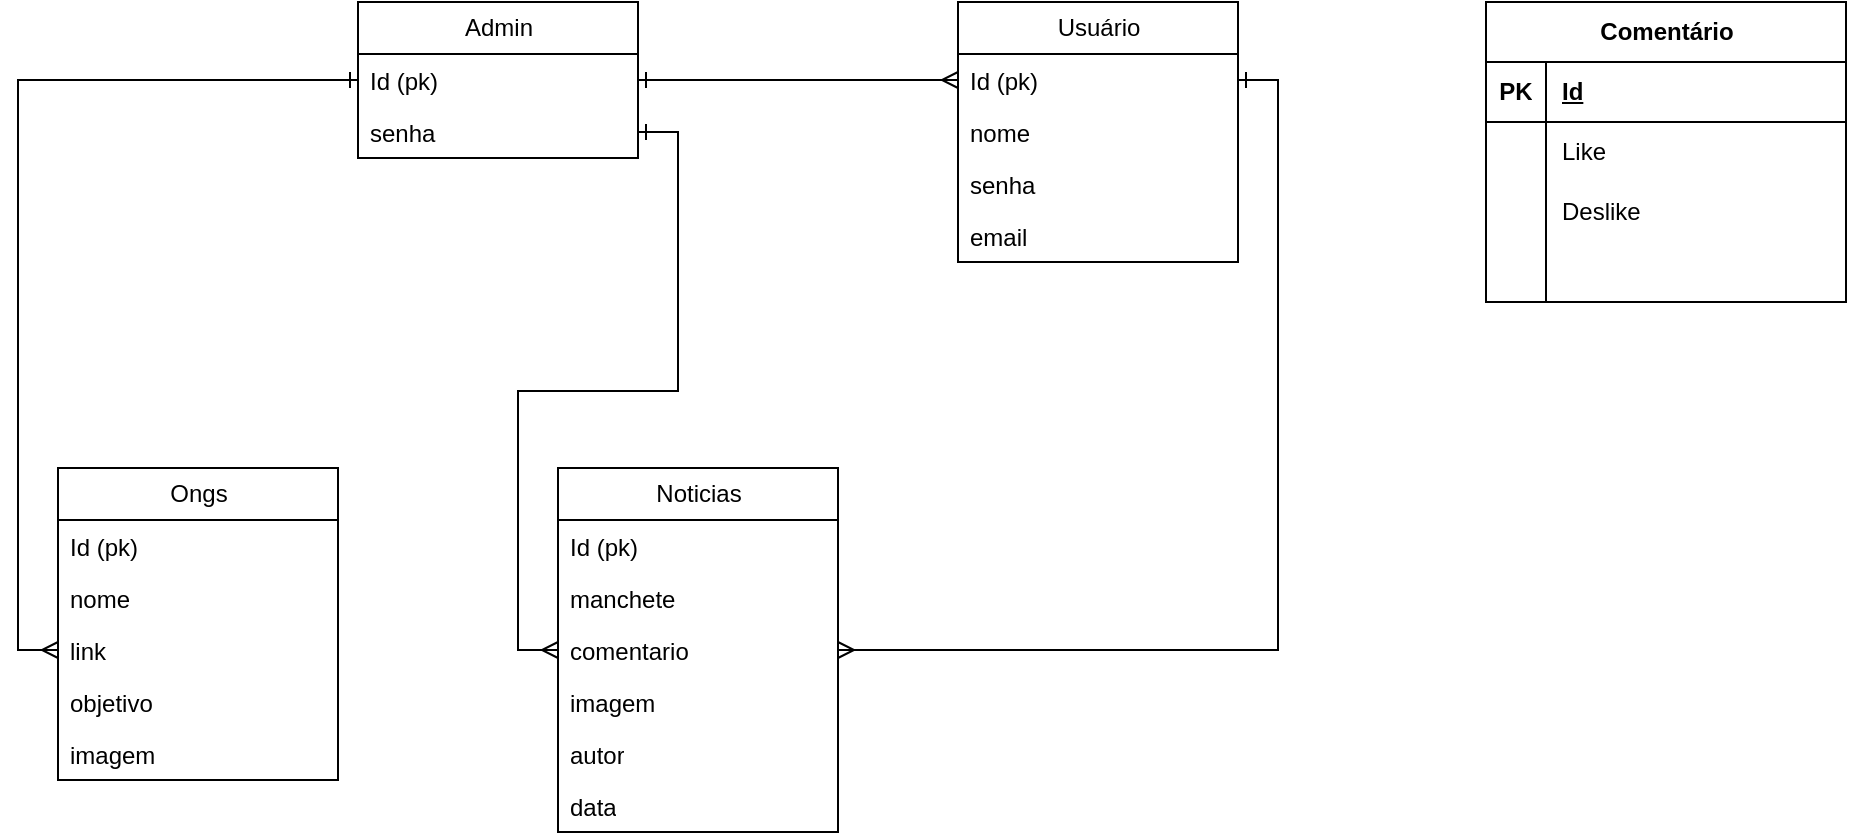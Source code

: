 <mxfile version="28.0.6">
  <diagram name="Página-1" id="ONoixWthwh2SG8i06Igc">
    <mxGraphModel dx="2253" dy="777" grid="1" gridSize="10" guides="1" tooltips="1" connect="1" arrows="1" fold="1" page="1" pageScale="1" pageWidth="827" pageHeight="1169" math="0" shadow="0">
      <root>
        <mxCell id="0" />
        <mxCell id="1" parent="0" />
        <mxCell id="SylQ2MYTvNN2IGterree-5" value="Usuário" style="swimlane;fontStyle=0;childLayout=stackLayout;horizontal=1;startSize=26;fillColor=none;horizontalStack=0;resizeParent=1;resizeParentMax=0;resizeLast=0;collapsible=1;marginBottom=0;html=1;" vertex="1" parent="1">
          <mxGeometry x="60" y="80" width="140" height="130" as="geometry" />
        </mxCell>
        <mxCell id="SylQ2MYTvNN2IGterree-39" value="&lt;div&gt;Id (pk)&lt;/div&gt;" style="text;strokeColor=none;fillColor=none;align=left;verticalAlign=top;spacingLeft=4;spacingRight=4;overflow=hidden;rotatable=0;points=[[0,0.5],[1,0.5]];portConstraint=eastwest;whiteSpace=wrap;html=1;" vertex="1" parent="SylQ2MYTvNN2IGterree-5">
          <mxGeometry y="26" width="140" height="26" as="geometry" />
        </mxCell>
        <mxCell id="SylQ2MYTvNN2IGterree-7" value="nome" style="text;strokeColor=none;fillColor=none;align=left;verticalAlign=top;spacingLeft=4;spacingRight=4;overflow=hidden;rotatable=0;points=[[0,0.5],[1,0.5]];portConstraint=eastwest;whiteSpace=wrap;html=1;" vertex="1" parent="SylQ2MYTvNN2IGterree-5">
          <mxGeometry y="52" width="140" height="26" as="geometry" />
        </mxCell>
        <mxCell id="SylQ2MYTvNN2IGterree-25" value="senha" style="text;strokeColor=none;fillColor=none;align=left;verticalAlign=top;spacingLeft=4;spacingRight=4;overflow=hidden;rotatable=0;points=[[0,0.5],[1,0.5]];portConstraint=eastwest;whiteSpace=wrap;html=1;" vertex="1" parent="SylQ2MYTvNN2IGterree-5">
          <mxGeometry y="78" width="140" height="26" as="geometry" />
        </mxCell>
        <mxCell id="SylQ2MYTvNN2IGterree-8" value="email" style="text;strokeColor=none;fillColor=none;align=left;verticalAlign=top;spacingLeft=4;spacingRight=4;overflow=hidden;rotatable=0;points=[[0,0.5],[1,0.5]];portConstraint=eastwest;whiteSpace=wrap;html=1;" vertex="1" parent="SylQ2MYTvNN2IGterree-5">
          <mxGeometry y="104" width="140" height="26" as="geometry" />
        </mxCell>
        <mxCell id="SylQ2MYTvNN2IGterree-9" value="Ongs" style="swimlane;fontStyle=0;childLayout=stackLayout;horizontal=1;startSize=26;fillColor=none;horizontalStack=0;resizeParent=1;resizeParentMax=0;resizeLast=0;collapsible=1;marginBottom=0;html=1;" vertex="1" parent="1">
          <mxGeometry x="-390" y="313" width="140" height="156" as="geometry" />
        </mxCell>
        <mxCell id="SylQ2MYTvNN2IGterree-10" value="Id (pk)" style="text;strokeColor=none;fillColor=none;align=left;verticalAlign=top;spacingLeft=4;spacingRight=4;overflow=hidden;rotatable=0;points=[[0,0.5],[1,0.5]];portConstraint=eastwest;whiteSpace=wrap;html=1;" vertex="1" parent="SylQ2MYTvNN2IGterree-9">
          <mxGeometry y="26" width="140" height="26" as="geometry" />
        </mxCell>
        <mxCell id="SylQ2MYTvNN2IGterree-11" value="nome" style="text;strokeColor=none;fillColor=none;align=left;verticalAlign=top;spacingLeft=4;spacingRight=4;overflow=hidden;rotatable=0;points=[[0,0.5],[1,0.5]];portConstraint=eastwest;whiteSpace=wrap;html=1;" vertex="1" parent="SylQ2MYTvNN2IGterree-9">
          <mxGeometry y="52" width="140" height="26" as="geometry" />
        </mxCell>
        <mxCell id="SylQ2MYTvNN2IGterree-27" value="link" style="text;strokeColor=none;fillColor=none;align=left;verticalAlign=top;spacingLeft=4;spacingRight=4;overflow=hidden;rotatable=0;points=[[0,0.5],[1,0.5]];portConstraint=eastwest;whiteSpace=wrap;html=1;" vertex="1" parent="SylQ2MYTvNN2IGterree-9">
          <mxGeometry y="78" width="140" height="26" as="geometry" />
        </mxCell>
        <mxCell id="SylQ2MYTvNN2IGterree-26" value="objetivo" style="text;strokeColor=none;fillColor=none;align=left;verticalAlign=top;spacingLeft=4;spacingRight=4;overflow=hidden;rotatable=0;points=[[0,0.5],[1,0.5]];portConstraint=eastwest;whiteSpace=wrap;html=1;" vertex="1" parent="SylQ2MYTvNN2IGterree-9">
          <mxGeometry y="104" width="140" height="26" as="geometry" />
        </mxCell>
        <mxCell id="SylQ2MYTvNN2IGterree-12" value="imagem" style="text;strokeColor=none;fillColor=none;align=left;verticalAlign=top;spacingLeft=4;spacingRight=4;overflow=hidden;rotatable=0;points=[[0,0.5],[1,0.5]];portConstraint=eastwest;whiteSpace=wrap;html=1;" vertex="1" parent="SylQ2MYTvNN2IGterree-9">
          <mxGeometry y="130" width="140" height="26" as="geometry" />
        </mxCell>
        <mxCell id="SylQ2MYTvNN2IGterree-13" value="Admin" style="swimlane;fontStyle=0;childLayout=stackLayout;horizontal=1;startSize=26;fillColor=none;horizontalStack=0;resizeParent=1;resizeParentMax=0;resizeLast=0;collapsible=1;marginBottom=0;html=1;" vertex="1" parent="1">
          <mxGeometry x="-240" y="80" width="140" height="78" as="geometry" />
        </mxCell>
        <mxCell id="SylQ2MYTvNN2IGterree-14" value="&lt;div&gt;Id (pk)&lt;/div&gt;" style="text;strokeColor=none;fillColor=none;align=left;verticalAlign=top;spacingLeft=4;spacingRight=4;overflow=hidden;rotatable=0;points=[[0,0.5],[1,0.5]];portConstraint=eastwest;whiteSpace=wrap;html=1;" vertex="1" parent="SylQ2MYTvNN2IGterree-13">
          <mxGeometry y="26" width="140" height="26" as="geometry" />
        </mxCell>
        <mxCell id="SylQ2MYTvNN2IGterree-15" value="senha" style="text;strokeColor=none;fillColor=none;align=left;verticalAlign=top;spacingLeft=4;spacingRight=4;overflow=hidden;rotatable=0;points=[[0,0.5],[1,0.5]];portConstraint=eastwest;whiteSpace=wrap;html=1;" vertex="1" parent="SylQ2MYTvNN2IGterree-13">
          <mxGeometry y="52" width="140" height="26" as="geometry" />
        </mxCell>
        <mxCell id="SylQ2MYTvNN2IGterree-20" value="Noticias" style="swimlane;fontStyle=0;childLayout=stackLayout;horizontal=1;startSize=26;fillColor=none;horizontalStack=0;resizeParent=1;resizeParentMax=0;resizeLast=0;collapsible=1;marginBottom=0;html=1;" vertex="1" parent="1">
          <mxGeometry x="-140" y="313" width="140" height="182" as="geometry" />
        </mxCell>
        <mxCell id="SylQ2MYTvNN2IGterree-38" value="&lt;div&gt;Id (pk)&lt;/div&gt;" style="text;strokeColor=none;fillColor=none;align=left;verticalAlign=top;spacingLeft=4;spacingRight=4;overflow=hidden;rotatable=0;points=[[0,0.5],[1,0.5]];portConstraint=eastwest;whiteSpace=wrap;html=1;" vertex="1" parent="SylQ2MYTvNN2IGterree-20">
          <mxGeometry y="26" width="140" height="26" as="geometry" />
        </mxCell>
        <mxCell id="SylQ2MYTvNN2IGterree-28" value="manchete" style="text;strokeColor=none;fillColor=none;align=left;verticalAlign=top;spacingLeft=4;spacingRight=4;overflow=hidden;rotatable=0;points=[[0,0.5],[1,0.5]];portConstraint=eastwest;whiteSpace=wrap;html=1;" vertex="1" parent="SylQ2MYTvNN2IGterree-20">
          <mxGeometry y="52" width="140" height="26" as="geometry" />
        </mxCell>
        <mxCell id="SylQ2MYTvNN2IGterree-22" value="comentario&lt;div&gt;&lt;br&gt;&lt;/div&gt;" style="text;strokeColor=none;fillColor=none;align=left;verticalAlign=top;spacingLeft=4;spacingRight=4;overflow=hidden;rotatable=0;points=[[0,0.5],[1,0.5]];portConstraint=eastwest;whiteSpace=wrap;html=1;" vertex="1" parent="SylQ2MYTvNN2IGterree-20">
          <mxGeometry y="78" width="140" height="26" as="geometry" />
        </mxCell>
        <mxCell id="SylQ2MYTvNN2IGterree-23" value="imagem" style="text;strokeColor=none;fillColor=none;align=left;verticalAlign=top;spacingLeft=4;spacingRight=4;overflow=hidden;rotatable=0;points=[[0,0.5],[1,0.5]];portConstraint=eastwest;whiteSpace=wrap;html=1;" vertex="1" parent="SylQ2MYTvNN2IGterree-20">
          <mxGeometry y="104" width="140" height="26" as="geometry" />
        </mxCell>
        <mxCell id="SylQ2MYTvNN2IGterree-21" value="autor" style="text;strokeColor=none;fillColor=none;align=left;verticalAlign=top;spacingLeft=4;spacingRight=4;overflow=hidden;rotatable=0;points=[[0,0.5],[1,0.5]];portConstraint=eastwest;whiteSpace=wrap;html=1;" vertex="1" parent="SylQ2MYTvNN2IGterree-20">
          <mxGeometry y="130" width="140" height="26" as="geometry" />
        </mxCell>
        <mxCell id="SylQ2MYTvNN2IGterree-29" value="data" style="text;strokeColor=none;fillColor=none;align=left;verticalAlign=top;spacingLeft=4;spacingRight=4;overflow=hidden;rotatable=0;points=[[0,0.5],[1,0.5]];portConstraint=eastwest;whiteSpace=wrap;html=1;" vertex="1" parent="SylQ2MYTvNN2IGterree-20">
          <mxGeometry y="156" width="140" height="26" as="geometry" />
        </mxCell>
        <mxCell id="SylQ2MYTvNN2IGterree-62" style="edgeStyle=orthogonalEdgeStyle;shape=filledEdge;rounded=0;orthogonalLoop=1;jettySize=auto;html=1;exitX=1;exitY=0.5;exitDx=0;exitDy=0;startArrow=ERone;startFill=0;endArrow=ERmany;endFill=0;" edge="1" parent="1" source="SylQ2MYTvNN2IGterree-14" target="SylQ2MYTvNN2IGterree-39">
          <mxGeometry relative="1" as="geometry" />
        </mxCell>
        <mxCell id="SylQ2MYTvNN2IGterree-65" style="edgeStyle=orthogonalEdgeStyle;shape=filledEdge;rounded=0;orthogonalLoop=1;jettySize=auto;html=1;exitX=0;exitY=0.5;exitDx=0;exitDy=0;entryX=0;entryY=0.5;entryDx=0;entryDy=0;fillColor=default;endArrow=ERmany;endFill=0;startArrow=ERone;startFill=0;" edge="1" parent="1" source="SylQ2MYTvNN2IGterree-14" target="SylQ2MYTvNN2IGterree-27">
          <mxGeometry relative="1" as="geometry" />
        </mxCell>
        <mxCell id="SylQ2MYTvNN2IGterree-66" style="edgeStyle=orthogonalEdgeStyle;shape=filledEdge;rounded=0;orthogonalLoop=1;jettySize=auto;html=1;exitX=1;exitY=0.5;exitDx=0;exitDy=0;entryX=0;entryY=0.5;entryDx=0;entryDy=0;startArrow=ERone;startFill=0;endArrow=ERmany;endFill=0;" edge="1" parent="1" source="SylQ2MYTvNN2IGterree-15" target="SylQ2MYTvNN2IGterree-22">
          <mxGeometry relative="1" as="geometry" />
        </mxCell>
        <mxCell id="SylQ2MYTvNN2IGterree-67" style="edgeStyle=orthogonalEdgeStyle;shape=filledEdge;rounded=0;orthogonalLoop=1;jettySize=auto;html=1;exitX=1;exitY=0.5;exitDx=0;exitDy=0;entryX=1;entryY=0.5;entryDx=0;entryDy=0;startArrow=ERone;startFill=0;endArrow=ERmany;endFill=0;" edge="1" parent="1" source="SylQ2MYTvNN2IGterree-39" target="SylQ2MYTvNN2IGterree-22">
          <mxGeometry relative="1" as="geometry" />
        </mxCell>
        <mxCell id="SylQ2MYTvNN2IGterree-68" value="Comentário" style="shape=table;startSize=30;container=1;collapsible=1;childLayout=tableLayout;fixedRows=1;rowLines=0;fontStyle=1;align=center;resizeLast=1;html=1;" vertex="1" parent="1">
          <mxGeometry x="324" y="80" width="180" height="150" as="geometry" />
        </mxCell>
        <mxCell id="SylQ2MYTvNN2IGterree-69" value="" style="shape=tableRow;horizontal=0;startSize=0;swimlaneHead=0;swimlaneBody=0;fillColor=none;collapsible=0;dropTarget=0;points=[[0,0.5],[1,0.5]];portConstraint=eastwest;top=0;left=0;right=0;bottom=1;" vertex="1" parent="SylQ2MYTvNN2IGterree-68">
          <mxGeometry y="30" width="180" height="30" as="geometry" />
        </mxCell>
        <mxCell id="SylQ2MYTvNN2IGterree-70" value="PK" style="shape=partialRectangle;connectable=0;fillColor=none;top=0;left=0;bottom=0;right=0;fontStyle=1;overflow=hidden;whiteSpace=wrap;html=1;" vertex="1" parent="SylQ2MYTvNN2IGterree-69">
          <mxGeometry width="30" height="30" as="geometry">
            <mxRectangle width="30" height="30" as="alternateBounds" />
          </mxGeometry>
        </mxCell>
        <mxCell id="SylQ2MYTvNN2IGterree-71" value="Id" style="shape=partialRectangle;connectable=0;fillColor=none;top=0;left=0;bottom=0;right=0;align=left;spacingLeft=6;fontStyle=5;overflow=hidden;whiteSpace=wrap;html=1;" vertex="1" parent="SylQ2MYTvNN2IGterree-69">
          <mxGeometry x="30" width="150" height="30" as="geometry">
            <mxRectangle width="150" height="30" as="alternateBounds" />
          </mxGeometry>
        </mxCell>
        <mxCell id="SylQ2MYTvNN2IGterree-72" value="" style="shape=tableRow;horizontal=0;startSize=0;swimlaneHead=0;swimlaneBody=0;fillColor=none;collapsible=0;dropTarget=0;points=[[0,0.5],[1,0.5]];portConstraint=eastwest;top=0;left=0;right=0;bottom=0;" vertex="1" parent="SylQ2MYTvNN2IGterree-68">
          <mxGeometry y="60" width="180" height="30" as="geometry" />
        </mxCell>
        <mxCell id="SylQ2MYTvNN2IGterree-73" value="" style="shape=partialRectangle;connectable=0;fillColor=none;top=0;left=0;bottom=0;right=0;editable=1;overflow=hidden;whiteSpace=wrap;html=1;" vertex="1" parent="SylQ2MYTvNN2IGterree-72">
          <mxGeometry width="30" height="30" as="geometry">
            <mxRectangle width="30" height="30" as="alternateBounds" />
          </mxGeometry>
        </mxCell>
        <mxCell id="SylQ2MYTvNN2IGterree-74" value="Like" style="shape=partialRectangle;connectable=0;fillColor=none;top=0;left=0;bottom=0;right=0;align=left;spacingLeft=6;overflow=hidden;whiteSpace=wrap;html=1;" vertex="1" parent="SylQ2MYTvNN2IGterree-72">
          <mxGeometry x="30" width="150" height="30" as="geometry">
            <mxRectangle width="150" height="30" as="alternateBounds" />
          </mxGeometry>
        </mxCell>
        <mxCell id="SylQ2MYTvNN2IGterree-75" value="" style="shape=tableRow;horizontal=0;startSize=0;swimlaneHead=0;swimlaneBody=0;fillColor=none;collapsible=0;dropTarget=0;points=[[0,0.5],[1,0.5]];portConstraint=eastwest;top=0;left=0;right=0;bottom=0;" vertex="1" parent="SylQ2MYTvNN2IGterree-68">
          <mxGeometry y="90" width="180" height="30" as="geometry" />
        </mxCell>
        <mxCell id="SylQ2MYTvNN2IGterree-76" value="" style="shape=partialRectangle;connectable=0;fillColor=none;top=0;left=0;bottom=0;right=0;editable=1;overflow=hidden;whiteSpace=wrap;html=1;" vertex="1" parent="SylQ2MYTvNN2IGterree-75">
          <mxGeometry width="30" height="30" as="geometry">
            <mxRectangle width="30" height="30" as="alternateBounds" />
          </mxGeometry>
        </mxCell>
        <mxCell id="SylQ2MYTvNN2IGterree-77" value="Deslike" style="shape=partialRectangle;connectable=0;fillColor=none;top=0;left=0;bottom=0;right=0;align=left;spacingLeft=6;overflow=hidden;whiteSpace=wrap;html=1;" vertex="1" parent="SylQ2MYTvNN2IGterree-75">
          <mxGeometry x="30" width="150" height="30" as="geometry">
            <mxRectangle width="150" height="30" as="alternateBounds" />
          </mxGeometry>
        </mxCell>
        <mxCell id="SylQ2MYTvNN2IGterree-78" value="" style="shape=tableRow;horizontal=0;startSize=0;swimlaneHead=0;swimlaneBody=0;fillColor=none;collapsible=0;dropTarget=0;points=[[0,0.5],[1,0.5]];portConstraint=eastwest;top=0;left=0;right=0;bottom=0;" vertex="1" parent="SylQ2MYTvNN2IGterree-68">
          <mxGeometry y="120" width="180" height="30" as="geometry" />
        </mxCell>
        <mxCell id="SylQ2MYTvNN2IGterree-79" value="" style="shape=partialRectangle;connectable=0;fillColor=none;top=0;left=0;bottom=0;right=0;editable=1;overflow=hidden;whiteSpace=wrap;html=1;" vertex="1" parent="SylQ2MYTvNN2IGterree-78">
          <mxGeometry width="30" height="30" as="geometry">
            <mxRectangle width="30" height="30" as="alternateBounds" />
          </mxGeometry>
        </mxCell>
        <mxCell id="SylQ2MYTvNN2IGterree-80" value="" style="shape=partialRectangle;connectable=0;fillColor=none;top=0;left=0;bottom=0;right=0;align=left;spacingLeft=6;overflow=hidden;whiteSpace=wrap;html=1;" vertex="1" parent="SylQ2MYTvNN2IGterree-78">
          <mxGeometry x="30" width="150" height="30" as="geometry">
            <mxRectangle width="150" height="30" as="alternateBounds" />
          </mxGeometry>
        </mxCell>
      </root>
    </mxGraphModel>
  </diagram>
</mxfile>
